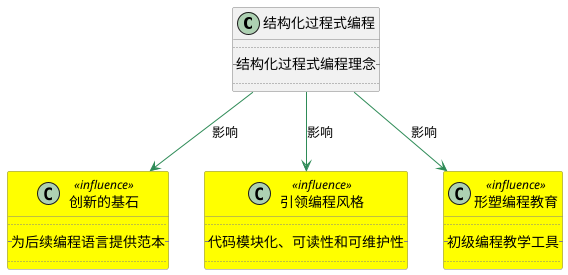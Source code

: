 @startuml

skinparam monochrome false
skinparam shadowing false
skinparam class {
  BackgroundColor<<influence>> Yellow
  BorderColor Gray
  ArrowColor SeaGreen
}

class "结构化过程式编程" as S {
  ..
  -- 结构化过程式编程理念 --
  ..
}

class "创新的基石" as IS <<influence>> {
  ..
  -- 为后续编程语言提供范本 --
  ..
}

class "引领编程风格" as LS <<influence>> {
  ..
  -- 代码模块化、可读性和可维护性 --
  ..
}

class "形塑编程教育" as ES <<influence>> {
  ..
  -- 初级编程教学工具 --
  ..
}

S --> IS : 影响
S --> LS : 影响
S --> ES : 影响

@enduml
